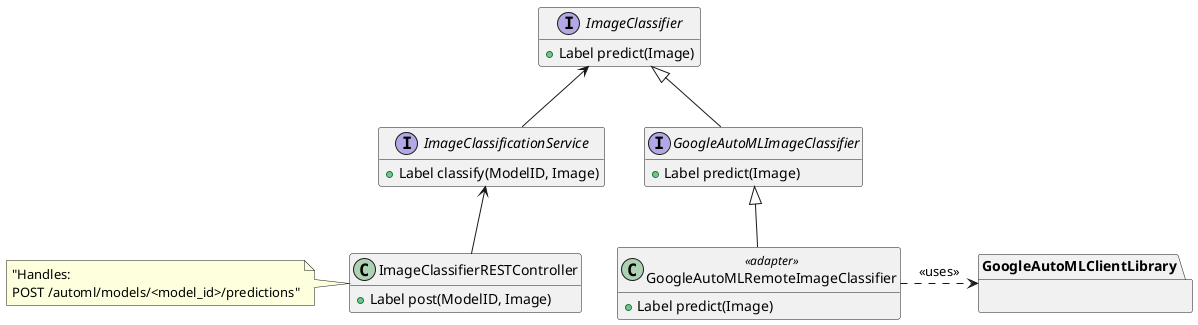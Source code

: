 
@startuml onesait.automl.class.0

hide empty members

interface ImageClassifier {
    + Label predict(Image)
}

interface GoogleAutoMLImageClassifier {
    + Label predict(Image)
}

class GoogleAutoMLRemoteImageClassifier <<adapter>> {
    + Label predict(Image)
}

package GoogleAutoMLClientLibrary {}

interface ImageClassificationService {
    + Label classify(ModelID, Image)
}

class ImageClassifierRESTController {
    + Label post(ModelID, Image)
}
note left: "Handles:\nPOST /automl/models/<model_id>/predictions"

GoogleAutoMLImageClassifier -u-|> ImageClassifier
GoogleAutoMLRemoteImageClassifier -u-|> GoogleAutoMLImageClassifier
GoogleAutoMLRemoteImageClassifier .r.> GoogleAutoMLClientLibrary : <<uses>>
ImageClassifierRESTController -u-> ImageClassificationService
ImageClassificationService -u-> ImageClassifier
GoogleAutoMLRemoteImageClassifier -[hidden]l-> ImageClassifierRESTController

@enduml
